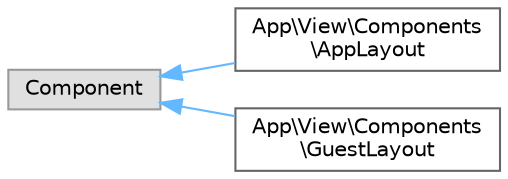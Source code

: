 digraph "Graphical Class Hierarchy"
{
 // LATEX_PDF_SIZE
  bgcolor="transparent";
  edge [fontname=Helvetica,fontsize=10,labelfontname=Helvetica,labelfontsize=10];
  node [fontname=Helvetica,fontsize=10,shape=box,height=0.2,width=0.4];
  rankdir="LR";
  Node0 [id="Node000000",label="Component",height=0.2,width=0.4,color="grey60", fillcolor="#E0E0E0", style="filled",tooltip=" "];
  Node0 -> Node1 [id="edge14_Node000000_Node000001",dir="back",color="steelblue1",style="solid",tooltip=" "];
  Node1 [id="Node000001",label="App\\View\\Components\l\\AppLayout",height=0.2,width=0.4,color="grey40", fillcolor="white", style="filled",URL="$class_app_1_1_view_1_1_components_1_1_app_layout.html",tooltip=" "];
  Node0 -> Node2 [id="edge15_Node000000_Node000002",dir="back",color="steelblue1",style="solid",tooltip=" "];
  Node2 [id="Node000002",label="App\\View\\Components\l\\GuestLayout",height=0.2,width=0.4,color="grey40", fillcolor="white", style="filled",URL="$class_app_1_1_view_1_1_components_1_1_guest_layout.html",tooltip=" "];
}
